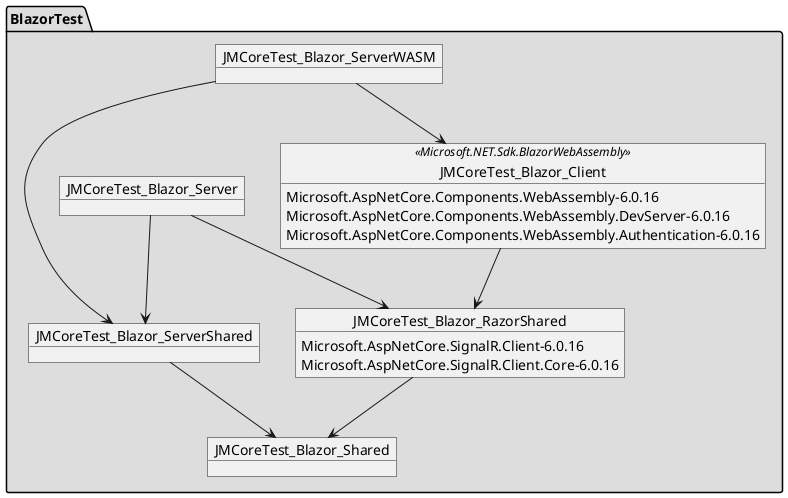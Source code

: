 ﻿@startuml
package BlazorTest #DDDDDD {
    object JMCoreTest_Blazor_Shared {
    
    }
    
    object JMCoreTest_Blazor_RazorShared {
        Microsoft.AspNetCore.SignalR.Client-6.0.16
        Microsoft.AspNetCore.SignalR.Client.Core-6.0.16
    }
    
    object JMCoreTest_Blazor_ServerWASM {
    
    }
    
    object JMCoreTest_Blazor_Client <<Microsoft.NET.Sdk.BlazorWebAssembly>> {
        Microsoft.AspNetCore.Components.WebAssembly-6.0.16
        Microsoft.AspNetCore.Components.WebAssembly.DevServer-6.0.16
        Microsoft.AspNetCore.Components.WebAssembly.Authentication-6.0.16
    }
    
    object JMCoreTest_Blazor_ServerShared {
    
    }
    
    object JMCoreTest_Blazor_Server {
    
    }
    
    JMCoreTest_Blazor_Server --> JMCoreTest_Blazor_RazorShared
    JMCoreTest_Blazor_Server --> JMCoreTest_Blazor_ServerShared
    JMCoreTest_Blazor_ServerWASM --> JMCoreTest_Blazor_Client
    JMCoreTest_Blazor_ServerWASM --> JMCoreTest_Blazor_ServerShared
    JMCoreTest_Blazor_Client --> JMCoreTest_Blazor_RazorShared
    JMCoreTest_Blazor_RazorShared --> JMCoreTest_Blazor_Shared
    JMCoreTest_Blazor_ServerShared --> JMCoreTest_Blazor_Shared
}
@enduml